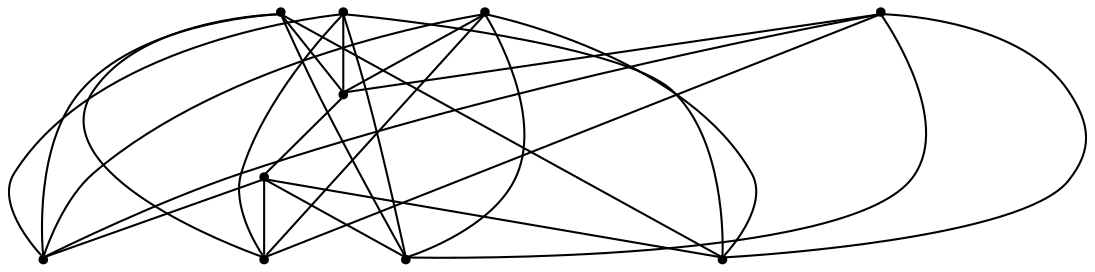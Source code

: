 graph {
  node [shape=point,comment="{\"directed\":false,\"doi\":\"10.1007/978-3-642-25878-7_2\",\"figure\":\"1\"}"]

  v0 [pos="1621.0879986915916,1914.2265985430631"]
  v1 [pos="1495.717871364107,2102.152328676659"]
  v2 [pos="1621.0879986915916,2102.152328676659"]
  v3 [pos="1558.4029986586575,2102.152328676659"]
  v4 [pos="1370.3519436699746,2102.152328676659"]
  v5 [pos="1433.0370709645254,2102.152328676659"]
  v6 [pos="1558.4029986586575,1914.2265985430631"]
  v7 [pos="1495.717871364107,1914.2265985430631"]
  v8 [pos="1433.0370709645254,1914.2265985430631"]
  v9 [pos="1370.3519436699746,1914.2265985430631"]

  v0 -- v1 [id="-1",pos="1621.0879986915916,1914.2265985430631 1495.717871364107,2102.152328676659 1495.717871364107,2102.152328676659 1495.717871364107,2102.152328676659"]
  v9 -- v3 [id="-2",pos="1370.3519436699746,1914.2265985430631 1558.4029986586575,2102.152328676659 1558.4029986586575,2102.152328676659 1558.4029986586575,2102.152328676659"]
  v9 -- v1 [id="-3",pos="1370.3519436699746,1914.2265985430631 1495.717871364107,2102.152328676659 1495.717871364107,2102.152328676659 1495.717871364107,2102.152328676659"]
  v9 -- v2 [id="-4",pos="1370.3519436699746,1914.2265985430631 1621.0879986915916,2102.152328676659 1621.0879986915916,2102.152328676659 1621.0879986915916,2102.152328676659"]
  v9 -- v4 [id="-5",pos="1370.3519436699746,1914.2265985430631 1370.3519436699746,2102.152328676659 1370.3519436699746,2102.152328676659 1370.3519436699746,2102.152328676659"]
  v5 -- v9 [id="-6",pos="1433.0370709645254,2102.152328676659 1370.3519436699746,1914.2265985430631 1370.3519436699746,1914.2265985430631 1370.3519436699746,1914.2265985430631"]
  v8 -- v5 [id="-7",pos="1433.0370709645254,1914.2265985430631 1433.0370709645254,2102.152328676659 1433.0370709645254,2102.152328676659 1433.0370709645254,2102.152328676659"]
  v8 -- v4 [id="-8",pos="1433.0370709645254,1914.2265985430631 1370.3519436699746,2102.152328676659 1370.3519436699746,2102.152328676659 1370.3519436699746,2102.152328676659"]
  v8 -- v2 [id="-9",pos="1433.0370709645254,1914.2265985430631 1621.0879986915916,2102.152328676659 1621.0879986915916,2102.152328676659 1621.0879986915916,2102.152328676659"]
  v8 -- v3 [id="-10",pos="1433.0370709645254,1914.2265985430631 1558.4029986586575,2102.152328676659 1558.4029986586575,2102.152328676659 1558.4029986586575,2102.152328676659"]
  v8 -- v1 [id="-11",pos="1433.0370709645254,1914.2265985430631 1495.717871364107,2102.152328676659 1495.717871364107,2102.152328676659 1495.717871364107,2102.152328676659"]
  v7 -- v5 [id="-12",pos="1495.717871364107,1914.2265985430631 1433.0370709645254,2102.152328676659 1433.0370709645254,2102.152328676659 1433.0370709645254,2102.152328676659"]
  v7 -- v2 [id="-13",pos="1495.717871364107,1914.2265985430631 1621.0879986915916,2102.152328676659 1621.0879986915916,2102.152328676659 1621.0879986915916,2102.152328676659"]
  v7 -- v4 [id="-14",pos="1495.717871364107,1914.2265985430631 1370.3519436699746,2102.152328676659 1370.3519436699746,2102.152328676659 1370.3519436699746,2102.152328676659"]
  v7 -- v1 [id="-15",pos="1495.717871364107,1914.2265985430631 1495.717871364107,2102.152328676659 1495.717871364107,2102.152328676659 1495.717871364107,2102.152328676659"]
  v7 -- v3 [id="-16",pos="1495.717871364107,1914.2265985430631 1558.4029986586575,2102.152328676659 1558.4029986586575,2102.152328676659 1558.4029986586575,2102.152328676659"]
  v6 -- v3 [id="-17",pos="1558.4029986586575,1914.2265985430631 1558.4029986586575,2102.152328676659 1558.4029986586575,2102.152328676659 1558.4029986586575,2102.152328676659"]
  v6 -- v1 [id="-18",pos="1558.4029986586575,1914.2265985430631 1495.717871364107,2102.152328676659 1495.717871364107,2102.152328676659 1495.717871364107,2102.152328676659"]
  v6 -- v4 [id="-19",pos="1558.4029986586575,1914.2265985430631 1370.3519436699746,2102.152328676659 1370.3519436699746,2102.152328676659 1370.3519436699746,2102.152328676659"]
  v6 -- v2 [id="-20",pos="1558.4029986586575,1914.2265985430631 1621.0879986915916,2102.152328676659 1621.0879986915916,2102.152328676659 1621.0879986915916,2102.152328676659"]
  v6 -- v5 [id="-21",pos="1558.4029986586575,1914.2265985430631 1433.0370709645254,2102.152328676659 1433.0370709645254,2102.152328676659 1433.0370709645254,2102.152328676659"]
  v0 -- v5 [id="-22",pos="1621.0879986915916,1914.2265985430631 1433.0370709645254,2102.152328676659 1433.0370709645254,2102.152328676659 1433.0370709645254,2102.152328676659"]
  v0 -- v4 [id="-23",pos="1621.0879986915916,1914.2265985430631 1370.3519436699746,2102.152328676659 1370.3519436699746,2102.152328676659 1370.3519436699746,2102.152328676659"]
  v0 -- v3 [id="-24",pos="1621.0879986915916,1914.2265985430631 1558.4029986586575,2102.152328676659 1558.4029986586575,2102.152328676659 1558.4029986586575,2102.152328676659"]
  v0 -- v2 [id="-25",pos="1621.0879986915916,1914.2265985430631 1621.0879986915916,2102.152328676659 1621.0879986915916,2102.152328676659 1621.0879986915916,2102.152328676659"]
}